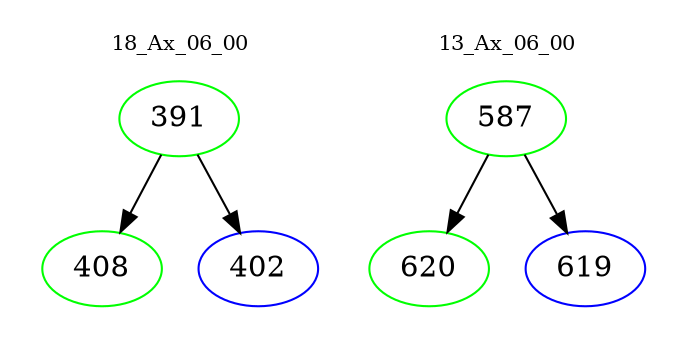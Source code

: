 digraph{
subgraph cluster_0 {
color = white
label = "18_Ax_06_00";
fontsize=10;
T0_391 [label="391", color="green"]
T0_391 -> T0_408 [color="black"]
T0_408 [label="408", color="green"]
T0_391 -> T0_402 [color="black"]
T0_402 [label="402", color="blue"]
}
subgraph cluster_1 {
color = white
label = "13_Ax_06_00";
fontsize=10;
T1_587 [label="587", color="green"]
T1_587 -> T1_620 [color="black"]
T1_620 [label="620", color="green"]
T1_587 -> T1_619 [color="black"]
T1_619 [label="619", color="blue"]
}
}
